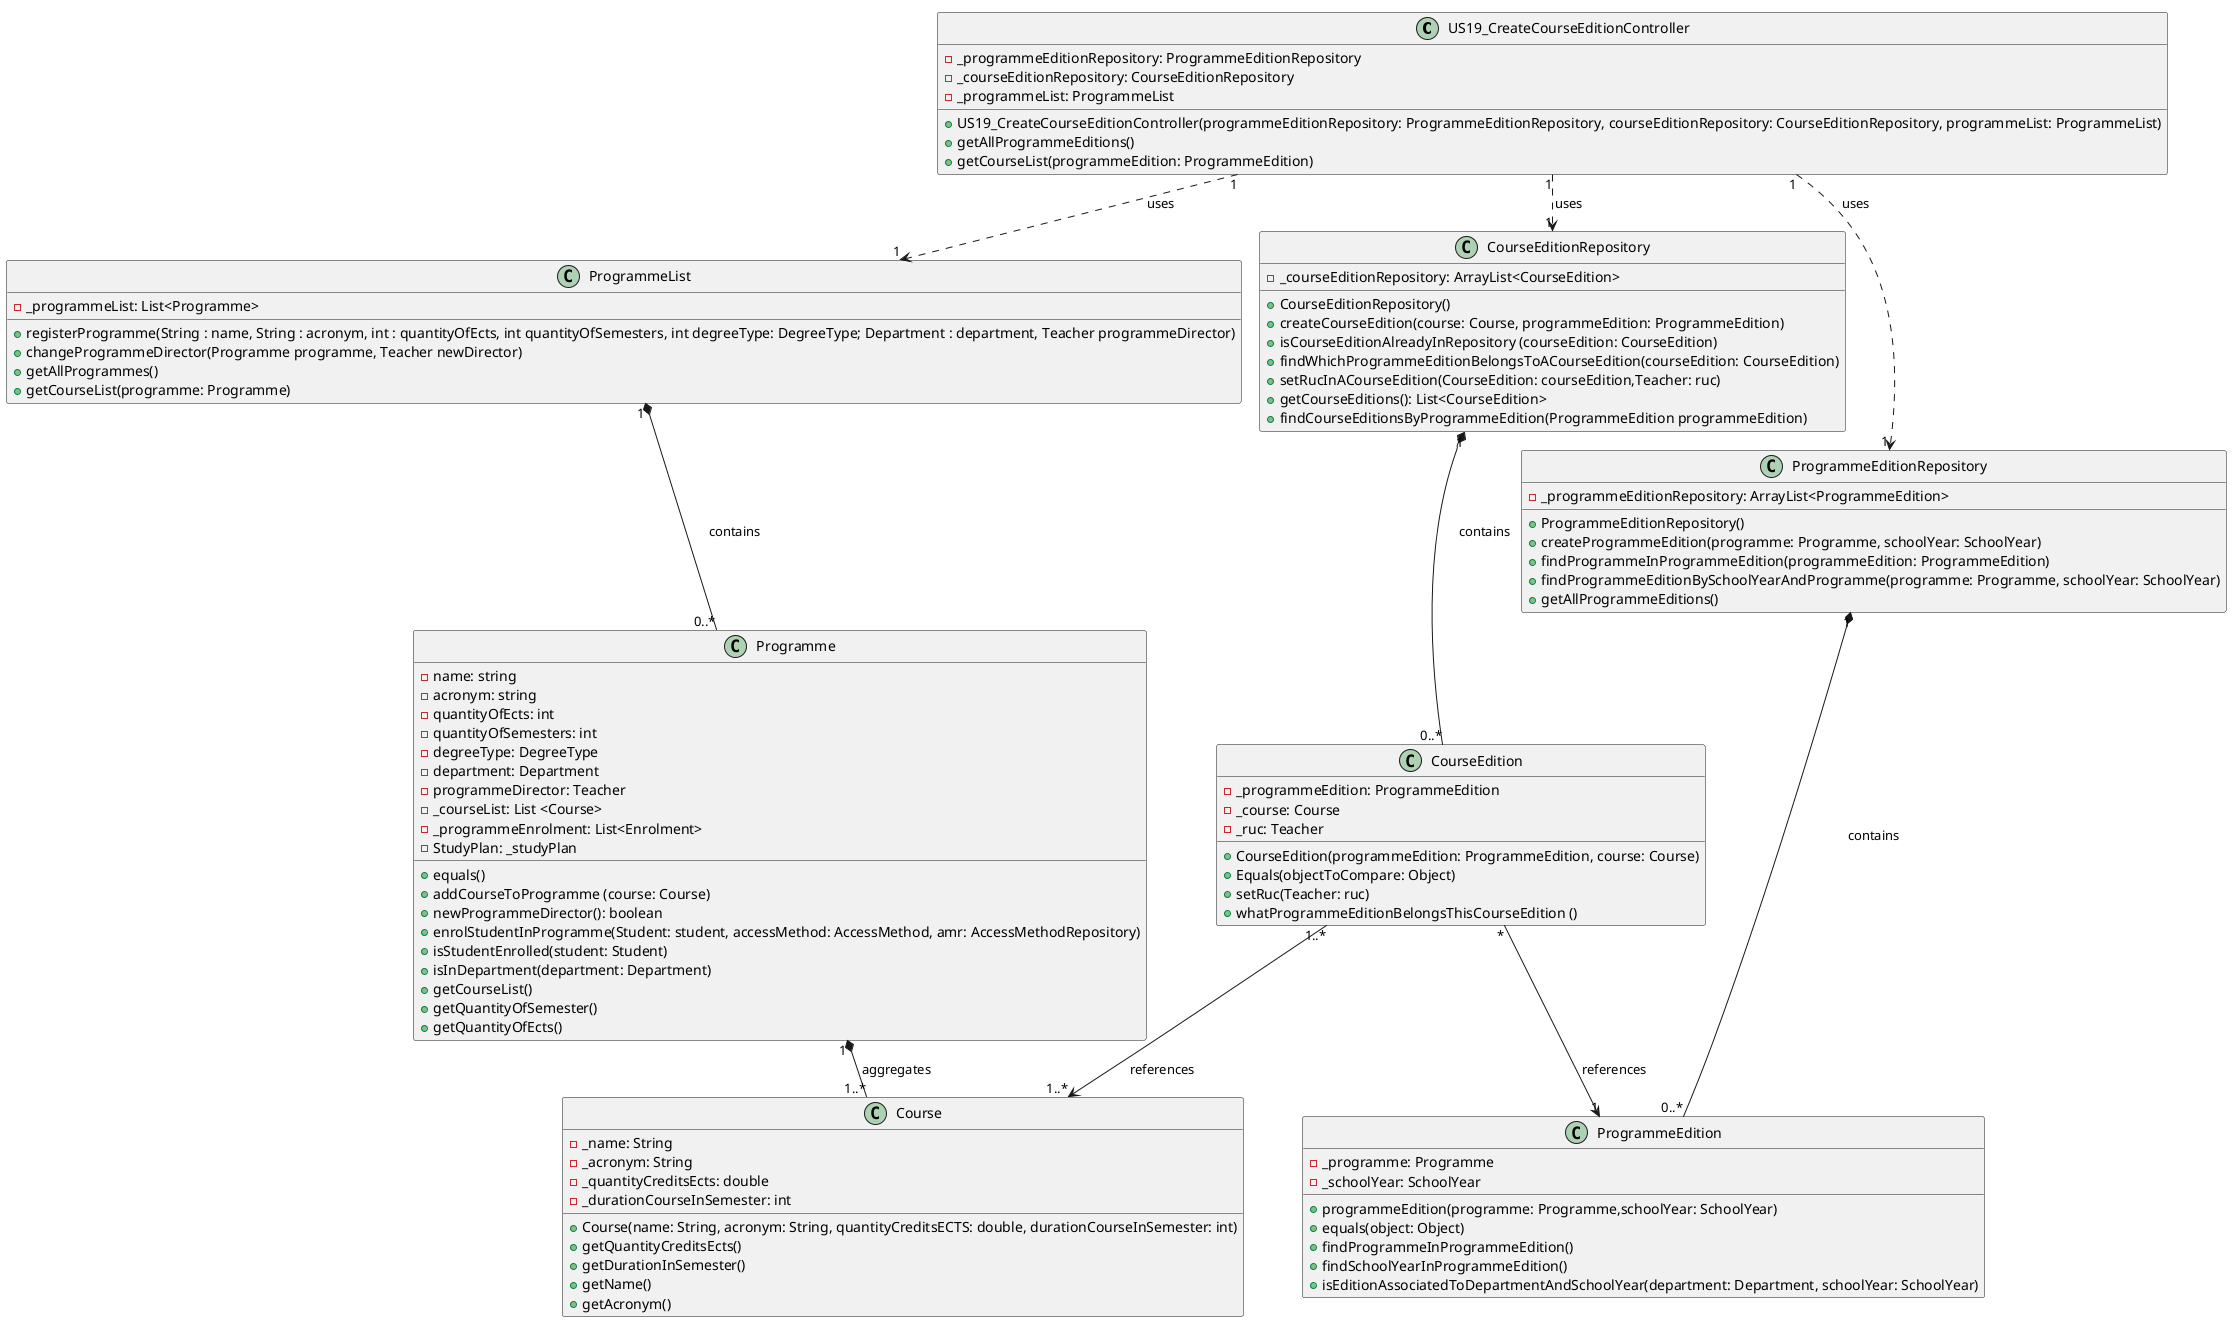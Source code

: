 @startuml
!pragma layout smetana
'left to right direction'

class US19_CreateCourseEditionController {
    -_programmeEditionRepository: ProgrammeEditionRepository
    -_courseEditionRepository: CourseEditionRepository
    -_programmeList: ProgrammeList
    +US19_CreateCourseEditionController(programmeEditionRepository: ProgrammeEditionRepository, courseEditionRepository: CourseEditionRepository, programmeList: ProgrammeList)
    +getAllProgrammeEditions()
    +getCourseList(programmeEdition: ProgrammeEdition)
}

class ProgrammeList {
     -_programmeList: List<Programme>
     +registerProgramme(String : name, String : acronym, int : quantityOfEcts, int quantityOfSemesters, int degreeType: DegreeType; Department : department, Teacher programmeDirector)
     +changeProgrammeDirector(Programme programme, Teacher newDirector)
     +getAllProgrammes()
     +getCourseList(programme: Programme)
}

class Programme {
     - name: string
     - acronym: string
     - quantityOfEcts: int
     - quantityOfSemesters: int
     - degreeType: DegreeType
     - department: Department
     - programmeDirector: Teacher
     -_courseList: List <Course>
     -_programmeEnrolment: List<Enrolment>
     -StudyPlan: _studyPlan

     + equals()
     + addCourseToProgramme (course: Course)
     + newProgrammeDirector(): boolean
     +enrolStudentInProgramme(Student: student, accessMethod: AccessMethod, amr: AccessMethodRepository)
     +isStudentEnrolled(student: Student)
     +isInDepartment(department: Department)
     +getCourseList()
     +getQuantityOfSemester()
     +getQuantityOfEcts()
}

class ProgrammeEdition {
    -_programme: Programme
    -_schoolYear: SchoolYear
    +programmeEdition(programme: Programme,schoolYear: SchoolYear)
    +equals(object: Object)
    +findProgrammeInProgrammeEdition()
    +findSchoolYearInProgrammeEdition()
    +isEditionAssociatedToDepartmentAndSchoolYear(department: Department, schoolYear: SchoolYear)
}

class Course {
    -_name: String
    -_acronym: String
    -_quantityCreditsEcts: double
    -_durationCourseInSemester: int
    +Course(name: String, acronym: String, quantityCreditsECTS: double, durationCourseInSemester: int)
    +getQuantityCreditsEcts()
    +getDurationInSemester()
    +getName()
    +getAcronym()
}

class CourseEdition {
    -_programmeEdition: ProgrammeEdition
    -_course: Course
    -_ruc: Teacher
    +CourseEdition(programmeEdition: ProgrammeEdition, course: Course)
    +Equals(objectToCompare: Object)
    +setRuc(Teacher: ruc)
    +whatProgrammeEditionBelongsThisCourseEdition ()
}

class CourseEditionRepository {
    -_courseEditionRepository: ArrayList<CourseEdition>
    +CourseEditionRepository()
    +createCourseEdition(course: Course, programmeEdition: ProgrammeEdition)
    +isCourseEditionAlreadyInRepository (courseEdition: CourseEdition)
    +findWhichProgrammeEditionBelongsToACourseEdition(courseEdition: CourseEdition)
    +setRucInACourseEdition(CourseEdition: courseEdition,Teacher: ruc)
    +getCourseEditions(): List<CourseEdition>
    +findCourseEditionsByProgrammeEdition(ProgrammeEdition programmeEdition)
}

class ProgrammeEditionRepository {
    -_programmeEditionRepository: ArrayList<ProgrammeEdition>
    +ProgrammeEditionRepository()
    +createProgrammeEdition(programme: Programme, schoolYear: SchoolYear)
    +findProgrammeInProgrammeEdition(programmeEdition: ProgrammeEdition)
    +findProgrammeEditionBySchoolYearAndProgramme(programme: Programme, schoolYear: SchoolYear)
    +getAllProgrammeEditions()
}

US19_CreateCourseEditionController "1" ..> "1" ProgrammeEditionRepository: uses
US19_CreateCourseEditionController "1" ..> "1" CourseEditionRepository: uses
US19_CreateCourseEditionController "1" ..> "1" ProgrammeList: uses
CourseEditionRepository "1" *-- "0..*" CourseEdition: contains
ProgrammeEditionRepository "1" *-- "0..*" ProgrammeEdition: contains
ProgrammeList "1" *-- "0..*" Programme: contains
Programme "1" *-- "1..*" Course : aggregates
CourseEdition "*" --> "1" ProgrammeEdition: references
CourseEdition "1..*" --> "1..*" Course : references




@enduml
